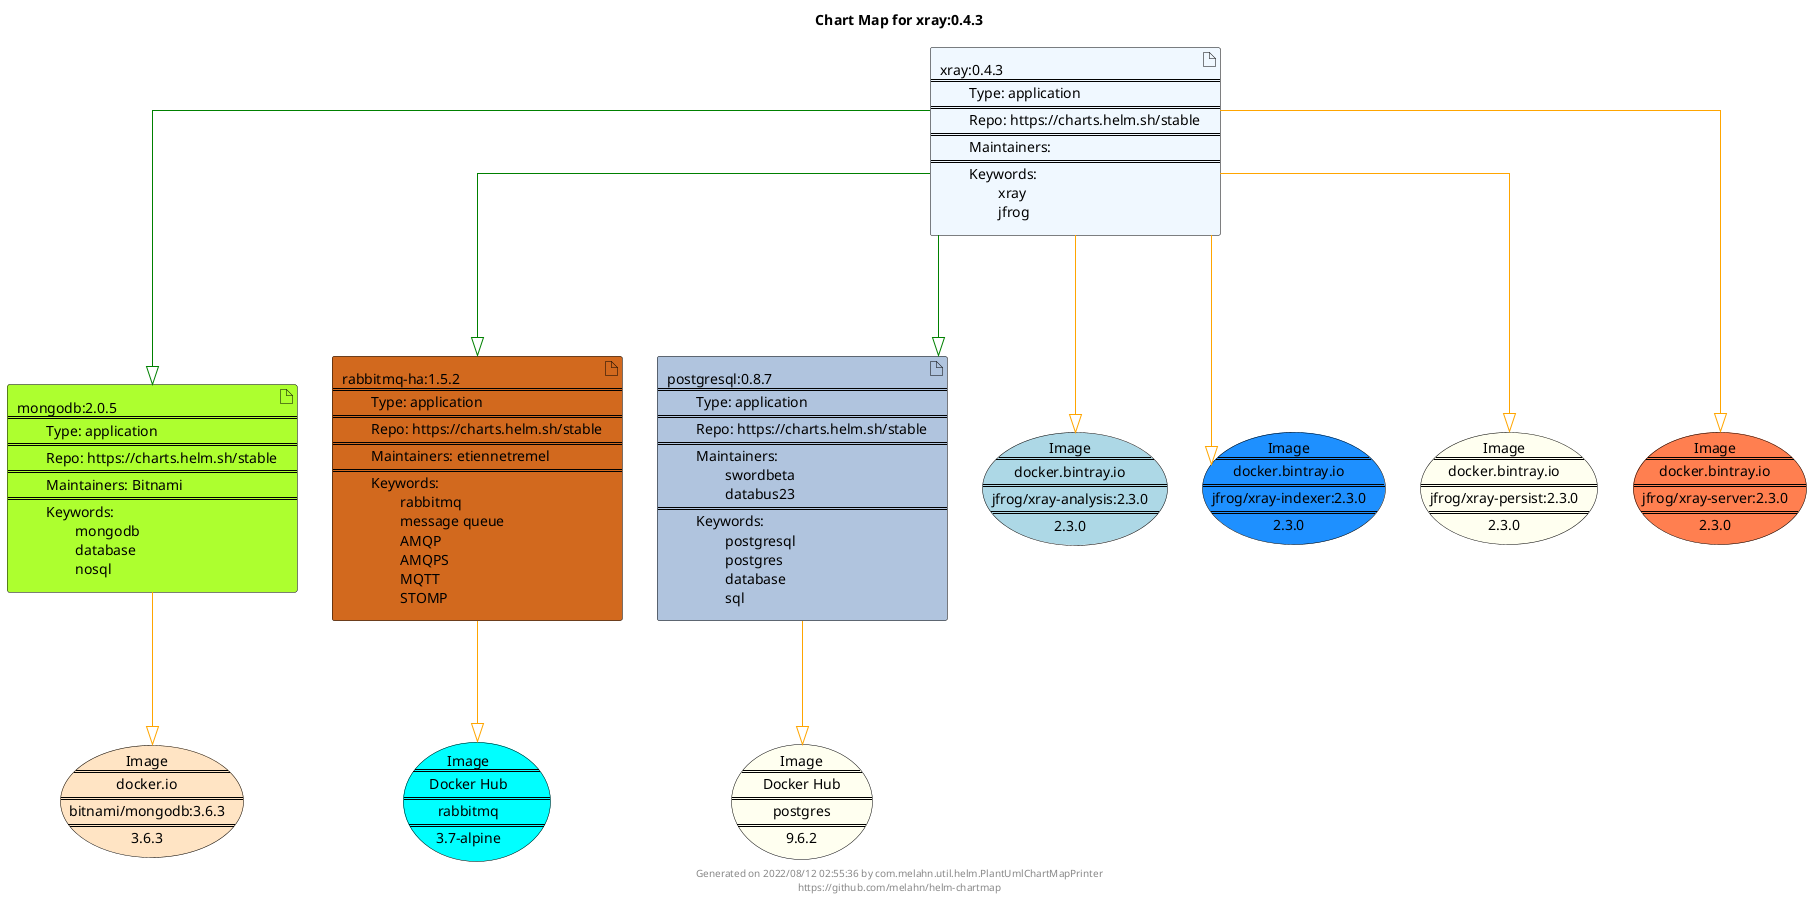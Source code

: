 @startuml
skinparam linetype ortho
skinparam backgroundColor white
skinparam usecaseBorderColor black
skinparam usecaseArrowColor LightSlateGray
skinparam artifactBorderColor black
skinparam artifactArrowColor LightSlateGray

title Chart Map for xray:0.4.3

'There are 4 referenced Helm Charts
artifact "mongodb:2.0.5\n====\n\tType: application\n====\n\tRepo: https://charts.helm.sh/stable\n====\n\tMaintainers: Bitnami\n====\n\tKeywords: \n\t\tmongodb\n\t\tdatabase\n\t\tnosql" as mongodb_2_0_5 #GreenYellow
artifact "rabbitmq-ha:1.5.2\n====\n\tType: application\n====\n\tRepo: https://charts.helm.sh/stable\n====\n\tMaintainers: etiennetremel\n====\n\tKeywords: \n\t\trabbitmq\n\t\tmessage queue\n\t\tAMQP\n\t\tAMQPS\n\t\tMQTT\n\t\tSTOMP" as rabbitmq_ha_1_5_2 #Chocolate
artifact "postgresql:0.8.7\n====\n\tType: application\n====\n\tRepo: https://charts.helm.sh/stable\n====\n\tMaintainers: \n\t\tswordbeta\n\t\tdatabus23\n====\n\tKeywords: \n\t\tpostgresql\n\t\tpostgres\n\t\tdatabase\n\t\tsql" as postgresql_0_8_7 #LightSteelBlue
artifact "xray:0.4.3\n====\n\tType: application\n====\n\tRepo: https://charts.helm.sh/stable\n====\n\tMaintainers: \n====\n\tKeywords: \n\t\txray\n\t\tjfrog" as xray_0_4_3 #AliceBlue

'There are 7 referenced Docker Images
usecase "Image\n====\nDocker Hub\n====\nrabbitmq\n====\n3.7-alpine" as rabbitmq_3_7_alpine #Aqua
usecase "Image\n====\ndocker.io\n====\nbitnami/mongodb:3.6.3\n====\n3.6.3" as docker_io_bitnami_mongodb_3_6_3 #Bisque
usecase "Image\n====\ndocker.bintray.io\n====\njfrog/xray-analysis:2.3.0\n====\n2.3.0" as docker_bintray_io_jfrog_xray_analysis_2_3_0 #LightBlue
usecase "Image\n====\nDocker Hub\n====\npostgres\n====\n9.6.2" as postgres_9_6_2 #Ivory
usecase "Image\n====\ndocker.bintray.io\n====\njfrog/xray-indexer:2.3.0\n====\n2.3.0" as docker_bintray_io_jfrog_xray_indexer_2_3_0 #DodgerBlue
usecase "Image\n====\ndocker.bintray.io\n====\njfrog/xray-persist:2.3.0\n====\n2.3.0" as docker_bintray_io_jfrog_xray_persist_2_3_0 #Ivory
usecase "Image\n====\ndocker.bintray.io\n====\njfrog/xray-server:2.3.0\n====\n2.3.0" as docker_bintray_io_jfrog_xray_server_2_3_0 #Coral

'Chart Dependencies
xray_0_4_3--[#green]-|>postgresql_0_8_7
xray_0_4_3--[#green]-|>mongodb_2_0_5
xray_0_4_3--[#green]-|>rabbitmq_ha_1_5_2
mongodb_2_0_5--[#orange]-|>docker_io_bitnami_mongodb_3_6_3
rabbitmq_ha_1_5_2--[#orange]-|>rabbitmq_3_7_alpine
postgresql_0_8_7--[#orange]-|>postgres_9_6_2
xray_0_4_3--[#orange]-|>docker_bintray_io_jfrog_xray_server_2_3_0
xray_0_4_3--[#orange]-|>docker_bintray_io_jfrog_xray_indexer_2_3_0
xray_0_4_3--[#orange]-|>docker_bintray_io_jfrog_xray_analysis_2_3_0
xray_0_4_3--[#orange]-|>docker_bintray_io_jfrog_xray_persist_2_3_0

center footer Generated on 2022/08/12 02:55:36 by com.melahn.util.helm.PlantUmlChartMapPrinter\nhttps://github.com/melahn/helm-chartmap
@enduml

